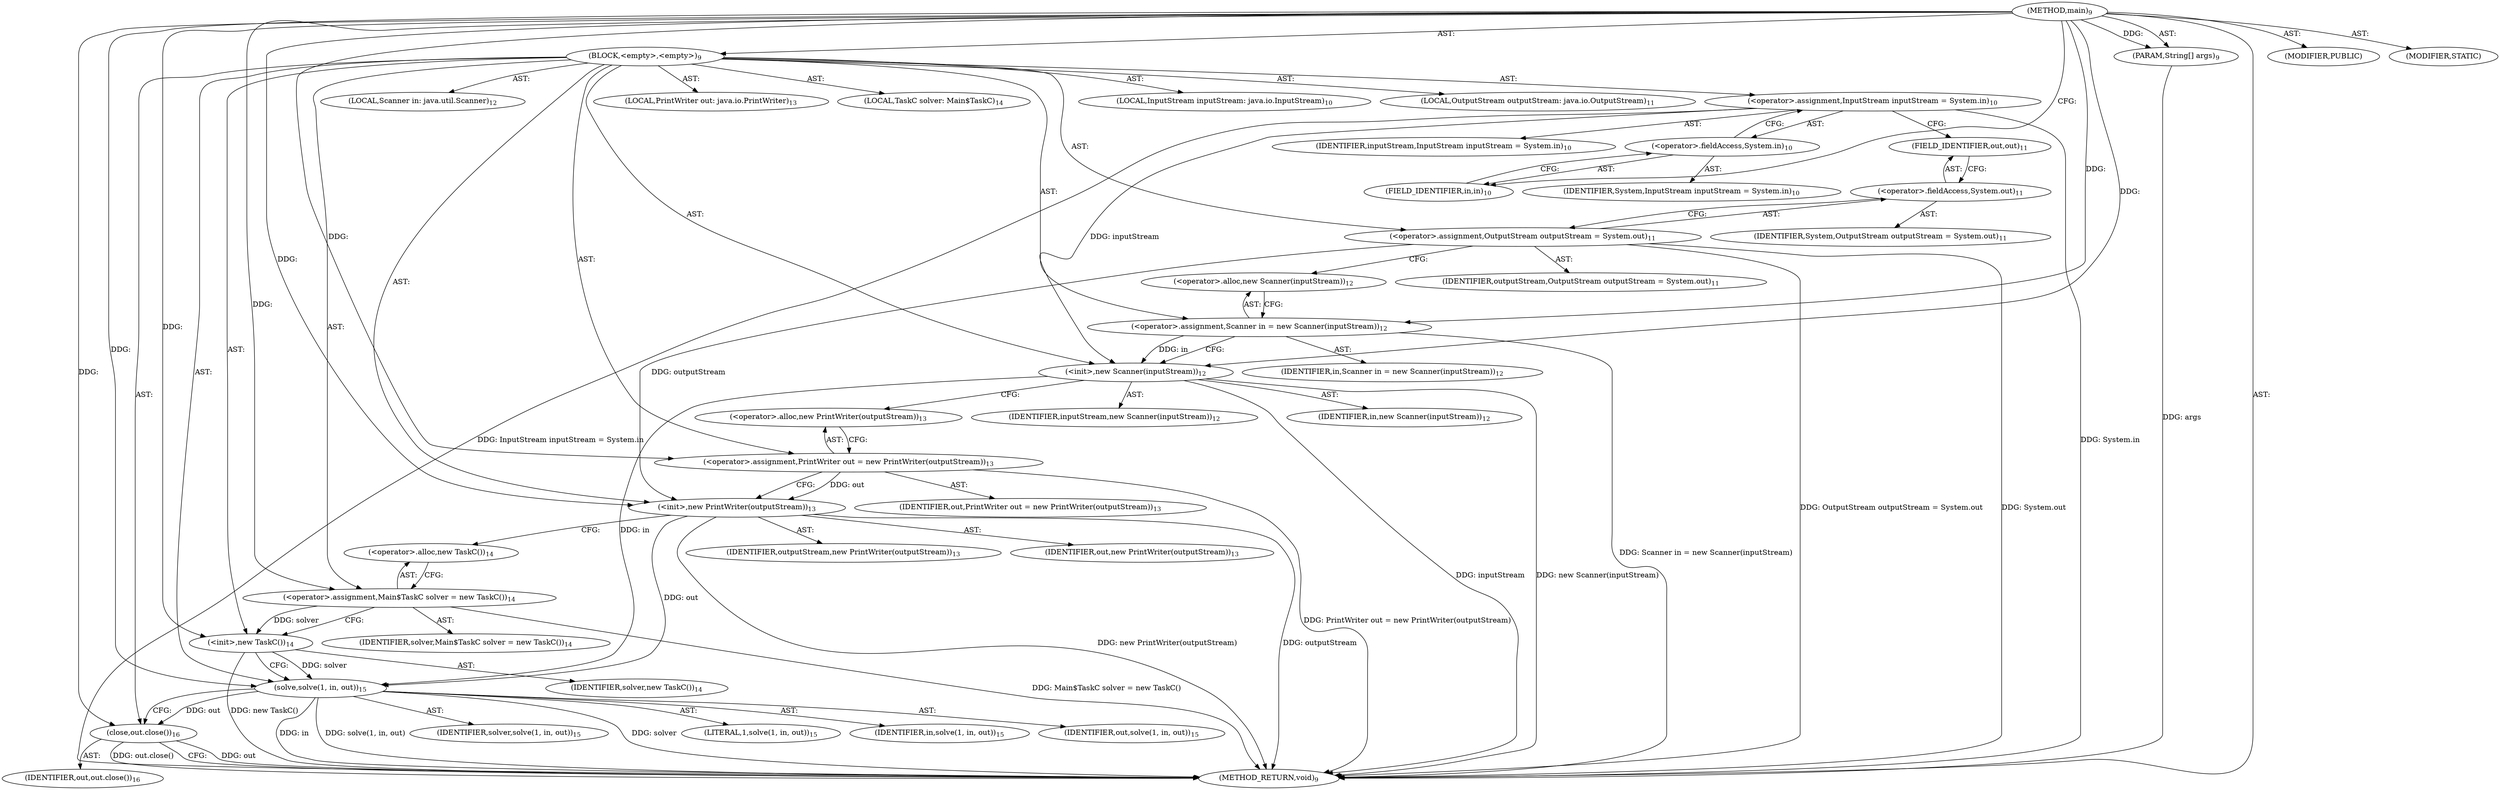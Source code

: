 digraph "main" {  
"36" [label = <(METHOD,main)<SUB>9</SUB>> ]
"37" [label = <(PARAM,String[] args)<SUB>9</SUB>> ]
"38" [label = <(BLOCK,&lt;empty&gt;,&lt;empty&gt;)<SUB>9</SUB>> ]
"39" [label = <(LOCAL,InputStream inputStream: java.io.InputStream)<SUB>10</SUB>> ]
"40" [label = <(&lt;operator&gt;.assignment,InputStream inputStream = System.in)<SUB>10</SUB>> ]
"41" [label = <(IDENTIFIER,inputStream,InputStream inputStream = System.in)<SUB>10</SUB>> ]
"42" [label = <(&lt;operator&gt;.fieldAccess,System.in)<SUB>10</SUB>> ]
"43" [label = <(IDENTIFIER,System,InputStream inputStream = System.in)<SUB>10</SUB>> ]
"44" [label = <(FIELD_IDENTIFIER,in,in)<SUB>10</SUB>> ]
"45" [label = <(LOCAL,OutputStream outputStream: java.io.OutputStream)<SUB>11</SUB>> ]
"46" [label = <(&lt;operator&gt;.assignment,OutputStream outputStream = System.out)<SUB>11</SUB>> ]
"47" [label = <(IDENTIFIER,outputStream,OutputStream outputStream = System.out)<SUB>11</SUB>> ]
"48" [label = <(&lt;operator&gt;.fieldAccess,System.out)<SUB>11</SUB>> ]
"49" [label = <(IDENTIFIER,System,OutputStream outputStream = System.out)<SUB>11</SUB>> ]
"50" [label = <(FIELD_IDENTIFIER,out,out)<SUB>11</SUB>> ]
"4" [label = <(LOCAL,Scanner in: java.util.Scanner)<SUB>12</SUB>> ]
"51" [label = <(&lt;operator&gt;.assignment,Scanner in = new Scanner(inputStream))<SUB>12</SUB>> ]
"52" [label = <(IDENTIFIER,in,Scanner in = new Scanner(inputStream))<SUB>12</SUB>> ]
"53" [label = <(&lt;operator&gt;.alloc,new Scanner(inputStream))<SUB>12</SUB>> ]
"54" [label = <(&lt;init&gt;,new Scanner(inputStream))<SUB>12</SUB>> ]
"3" [label = <(IDENTIFIER,in,new Scanner(inputStream))<SUB>12</SUB>> ]
"55" [label = <(IDENTIFIER,inputStream,new Scanner(inputStream))<SUB>12</SUB>> ]
"6" [label = <(LOCAL,PrintWriter out: java.io.PrintWriter)<SUB>13</SUB>> ]
"56" [label = <(&lt;operator&gt;.assignment,PrintWriter out = new PrintWriter(outputStream))<SUB>13</SUB>> ]
"57" [label = <(IDENTIFIER,out,PrintWriter out = new PrintWriter(outputStream))<SUB>13</SUB>> ]
"58" [label = <(&lt;operator&gt;.alloc,new PrintWriter(outputStream))<SUB>13</SUB>> ]
"59" [label = <(&lt;init&gt;,new PrintWriter(outputStream))<SUB>13</SUB>> ]
"5" [label = <(IDENTIFIER,out,new PrintWriter(outputStream))<SUB>13</SUB>> ]
"60" [label = <(IDENTIFIER,outputStream,new PrintWriter(outputStream))<SUB>13</SUB>> ]
"8" [label = <(LOCAL,TaskC solver: Main$TaskC)<SUB>14</SUB>> ]
"61" [label = <(&lt;operator&gt;.assignment,Main$TaskC solver = new TaskC())<SUB>14</SUB>> ]
"62" [label = <(IDENTIFIER,solver,Main$TaskC solver = new TaskC())<SUB>14</SUB>> ]
"63" [label = <(&lt;operator&gt;.alloc,new TaskC())<SUB>14</SUB>> ]
"64" [label = <(&lt;init&gt;,new TaskC())<SUB>14</SUB>> ]
"7" [label = <(IDENTIFIER,solver,new TaskC())<SUB>14</SUB>> ]
"65" [label = <(solve,solve(1, in, out))<SUB>15</SUB>> ]
"66" [label = <(IDENTIFIER,solver,solve(1, in, out))<SUB>15</SUB>> ]
"67" [label = <(LITERAL,1,solve(1, in, out))<SUB>15</SUB>> ]
"68" [label = <(IDENTIFIER,in,solve(1, in, out))<SUB>15</SUB>> ]
"69" [label = <(IDENTIFIER,out,solve(1, in, out))<SUB>15</SUB>> ]
"70" [label = <(close,out.close())<SUB>16</SUB>> ]
"71" [label = <(IDENTIFIER,out,out.close())<SUB>16</SUB>> ]
"72" [label = <(MODIFIER,PUBLIC)> ]
"73" [label = <(MODIFIER,STATIC)> ]
"74" [label = <(METHOD_RETURN,void)<SUB>9</SUB>> ]
  "36" -> "37"  [ label = "AST: "] 
  "36" -> "38"  [ label = "AST: "] 
  "36" -> "72"  [ label = "AST: "] 
  "36" -> "73"  [ label = "AST: "] 
  "36" -> "74"  [ label = "AST: "] 
  "38" -> "39"  [ label = "AST: "] 
  "38" -> "40"  [ label = "AST: "] 
  "38" -> "45"  [ label = "AST: "] 
  "38" -> "46"  [ label = "AST: "] 
  "38" -> "4"  [ label = "AST: "] 
  "38" -> "51"  [ label = "AST: "] 
  "38" -> "54"  [ label = "AST: "] 
  "38" -> "6"  [ label = "AST: "] 
  "38" -> "56"  [ label = "AST: "] 
  "38" -> "59"  [ label = "AST: "] 
  "38" -> "8"  [ label = "AST: "] 
  "38" -> "61"  [ label = "AST: "] 
  "38" -> "64"  [ label = "AST: "] 
  "38" -> "65"  [ label = "AST: "] 
  "38" -> "70"  [ label = "AST: "] 
  "40" -> "41"  [ label = "AST: "] 
  "40" -> "42"  [ label = "AST: "] 
  "42" -> "43"  [ label = "AST: "] 
  "42" -> "44"  [ label = "AST: "] 
  "46" -> "47"  [ label = "AST: "] 
  "46" -> "48"  [ label = "AST: "] 
  "48" -> "49"  [ label = "AST: "] 
  "48" -> "50"  [ label = "AST: "] 
  "51" -> "52"  [ label = "AST: "] 
  "51" -> "53"  [ label = "AST: "] 
  "54" -> "3"  [ label = "AST: "] 
  "54" -> "55"  [ label = "AST: "] 
  "56" -> "57"  [ label = "AST: "] 
  "56" -> "58"  [ label = "AST: "] 
  "59" -> "5"  [ label = "AST: "] 
  "59" -> "60"  [ label = "AST: "] 
  "61" -> "62"  [ label = "AST: "] 
  "61" -> "63"  [ label = "AST: "] 
  "64" -> "7"  [ label = "AST: "] 
  "65" -> "66"  [ label = "AST: "] 
  "65" -> "67"  [ label = "AST: "] 
  "65" -> "68"  [ label = "AST: "] 
  "65" -> "69"  [ label = "AST: "] 
  "70" -> "71"  [ label = "AST: "] 
  "40" -> "50"  [ label = "CFG: "] 
  "46" -> "53"  [ label = "CFG: "] 
  "51" -> "54"  [ label = "CFG: "] 
  "54" -> "58"  [ label = "CFG: "] 
  "56" -> "59"  [ label = "CFG: "] 
  "59" -> "63"  [ label = "CFG: "] 
  "61" -> "64"  [ label = "CFG: "] 
  "64" -> "65"  [ label = "CFG: "] 
  "65" -> "70"  [ label = "CFG: "] 
  "70" -> "74"  [ label = "CFG: "] 
  "42" -> "40"  [ label = "CFG: "] 
  "48" -> "46"  [ label = "CFG: "] 
  "53" -> "51"  [ label = "CFG: "] 
  "58" -> "56"  [ label = "CFG: "] 
  "63" -> "61"  [ label = "CFG: "] 
  "44" -> "42"  [ label = "CFG: "] 
  "50" -> "48"  [ label = "CFG: "] 
  "36" -> "44"  [ label = "CFG: "] 
  "37" -> "74"  [ label = "DDG: args"] 
  "40" -> "74"  [ label = "DDG: System.in"] 
  "40" -> "74"  [ label = "DDG: InputStream inputStream = System.in"] 
  "46" -> "74"  [ label = "DDG: System.out"] 
  "46" -> "74"  [ label = "DDG: OutputStream outputStream = System.out"] 
  "51" -> "74"  [ label = "DDG: Scanner in = new Scanner(inputStream)"] 
  "54" -> "74"  [ label = "DDG: inputStream"] 
  "54" -> "74"  [ label = "DDG: new Scanner(inputStream)"] 
  "56" -> "74"  [ label = "DDG: PrintWriter out = new PrintWriter(outputStream)"] 
  "59" -> "74"  [ label = "DDG: outputStream"] 
  "59" -> "74"  [ label = "DDG: new PrintWriter(outputStream)"] 
  "61" -> "74"  [ label = "DDG: Main$TaskC solver = new TaskC()"] 
  "64" -> "74"  [ label = "DDG: new TaskC()"] 
  "65" -> "74"  [ label = "DDG: solver"] 
  "65" -> "74"  [ label = "DDG: in"] 
  "65" -> "74"  [ label = "DDG: solve(1, in, out)"] 
  "70" -> "74"  [ label = "DDG: out"] 
  "70" -> "74"  [ label = "DDG: out.close()"] 
  "36" -> "37"  [ label = "DDG: "] 
  "36" -> "51"  [ label = "DDG: "] 
  "36" -> "56"  [ label = "DDG: "] 
  "36" -> "61"  [ label = "DDG: "] 
  "51" -> "54"  [ label = "DDG: in"] 
  "36" -> "54"  [ label = "DDG: "] 
  "40" -> "54"  [ label = "DDG: inputStream"] 
  "56" -> "59"  [ label = "DDG: out"] 
  "36" -> "59"  [ label = "DDG: "] 
  "46" -> "59"  [ label = "DDG: outputStream"] 
  "61" -> "64"  [ label = "DDG: solver"] 
  "36" -> "64"  [ label = "DDG: "] 
  "64" -> "65"  [ label = "DDG: solver"] 
  "36" -> "65"  [ label = "DDG: "] 
  "54" -> "65"  [ label = "DDG: in"] 
  "59" -> "65"  [ label = "DDG: out"] 
  "65" -> "70"  [ label = "DDG: out"] 
  "36" -> "70"  [ label = "DDG: "] 
}
